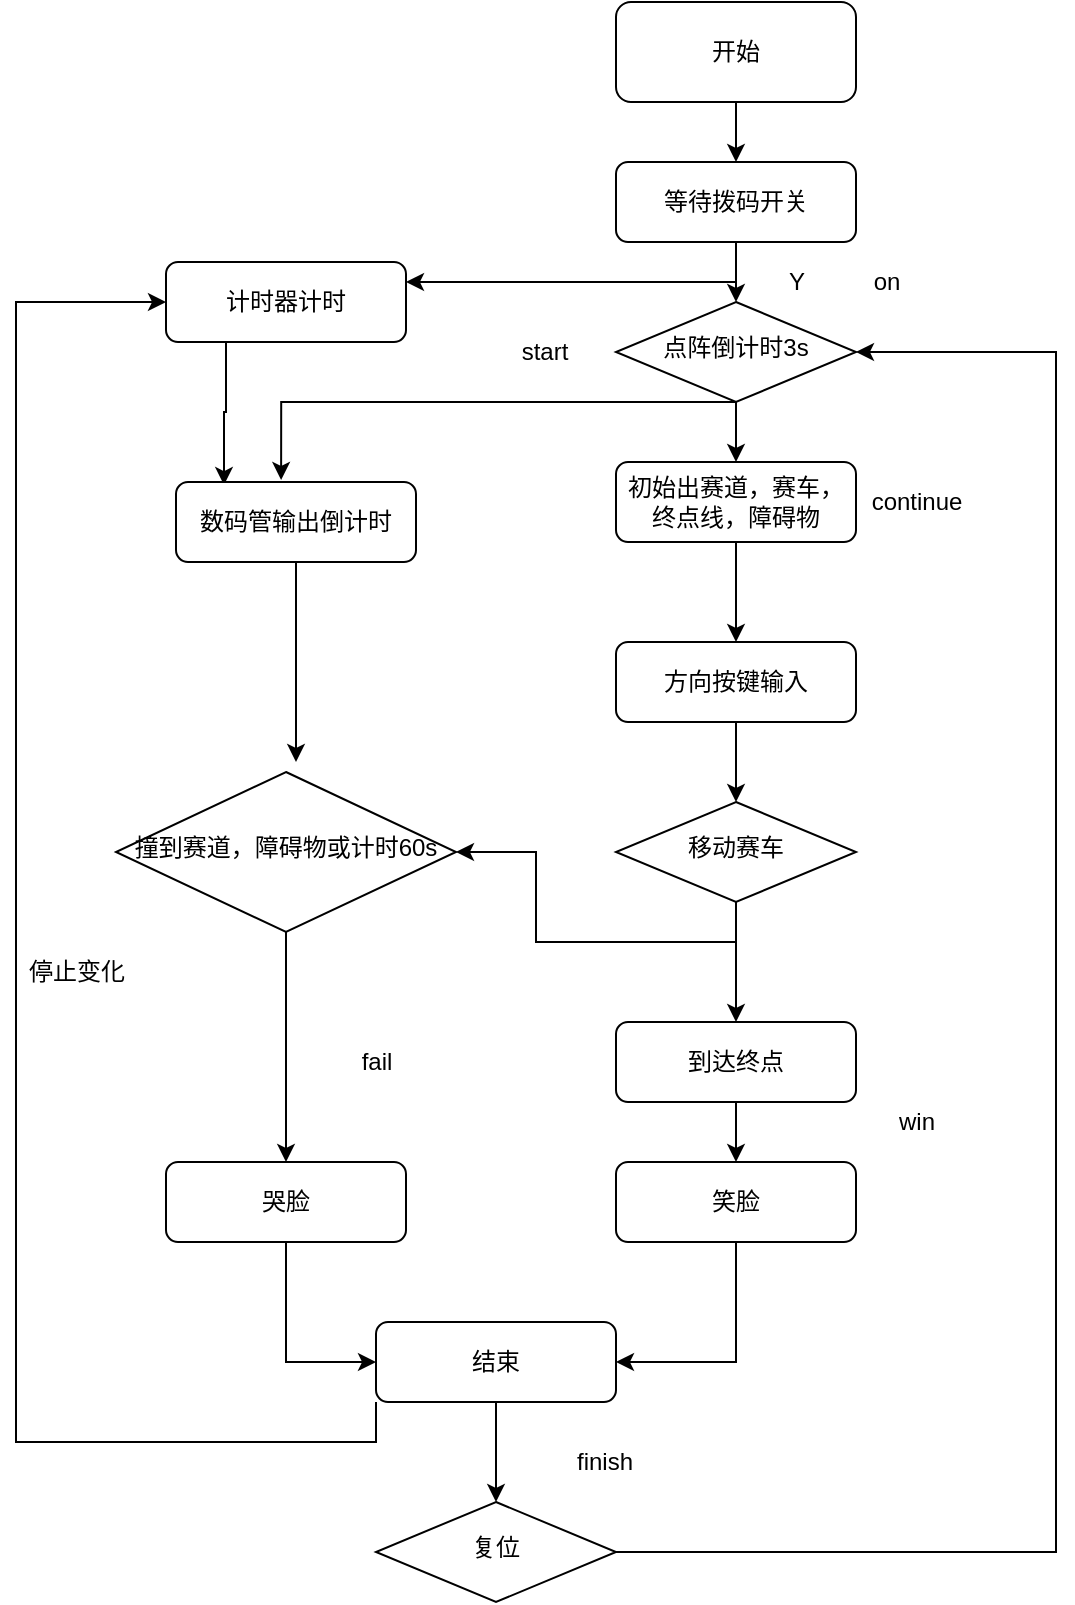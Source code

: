 <mxfile version="16.1.2" type="github">
  <diagram id="C5RBs43oDa-KdzZeNtuy" name="Page-1">
    <mxGraphModel dx="1460" dy="790" grid="1" gridSize="10" guides="1" tooltips="1" connect="1" arrows="1" fold="1" page="1" pageScale="1" pageWidth="827" pageHeight="1169" math="0" shadow="0">
      <root>
        <mxCell id="WIyWlLk6GJQsqaUBKTNV-0" />
        <mxCell id="WIyWlLk6GJQsqaUBKTNV-1" parent="WIyWlLk6GJQsqaUBKTNV-0" />
        <mxCell id="k_-u2dQbcrF-0tG2LLPN-20" value="" style="edgeStyle=orthogonalEdgeStyle;rounded=0;orthogonalLoop=1;jettySize=auto;html=1;" edge="1" parent="WIyWlLk6GJQsqaUBKTNV-1" source="k_-u2dQbcrF-0tG2LLPN-4" target="k_-u2dQbcrF-0tG2LLPN-9">
          <mxGeometry relative="1" as="geometry" />
        </mxCell>
        <mxCell id="k_-u2dQbcrF-0tG2LLPN-4" value="开始" style="rounded=1;whiteSpace=wrap;html=1;fontSize=12;glass=0;strokeWidth=1;shadow=0;" vertex="1" parent="WIyWlLk6GJQsqaUBKTNV-1">
          <mxGeometry x="400" y="100" width="120" height="50" as="geometry" />
        </mxCell>
        <mxCell id="k_-u2dQbcrF-0tG2LLPN-22" style="edgeStyle=orthogonalEdgeStyle;rounded=0;orthogonalLoop=1;jettySize=auto;html=1;exitX=0.5;exitY=1;exitDx=0;exitDy=0;entryX=0.5;entryY=0;entryDx=0;entryDy=0;" edge="1" parent="WIyWlLk6GJQsqaUBKTNV-1" source="k_-u2dQbcrF-0tG2LLPN-5" target="k_-u2dQbcrF-0tG2LLPN-6">
          <mxGeometry relative="1" as="geometry" />
        </mxCell>
        <mxCell id="k_-u2dQbcrF-0tG2LLPN-46" style="edgeStyle=orthogonalEdgeStyle;rounded=0;orthogonalLoop=1;jettySize=auto;html=1;exitX=0.5;exitY=1;exitDx=0;exitDy=0;entryX=0.438;entryY=-0.025;entryDx=0;entryDy=0;entryPerimeter=0;" edge="1" parent="WIyWlLk6GJQsqaUBKTNV-1" source="k_-u2dQbcrF-0tG2LLPN-5" target="k_-u2dQbcrF-0tG2LLPN-17">
          <mxGeometry relative="1" as="geometry">
            <Array as="points">
              <mxPoint x="233" y="300" />
            </Array>
          </mxGeometry>
        </mxCell>
        <mxCell id="k_-u2dQbcrF-0tG2LLPN-5" value="点阵倒计时3s" style="rhombus;whiteSpace=wrap;html=1;shadow=0;fontFamily=Helvetica;fontSize=12;align=center;strokeWidth=1;spacing=6;spacingTop=-4;" vertex="1" parent="WIyWlLk6GJQsqaUBKTNV-1">
          <mxGeometry x="400" y="250" width="120" height="50" as="geometry" />
        </mxCell>
        <mxCell id="k_-u2dQbcrF-0tG2LLPN-27" value="" style="edgeStyle=orthogonalEdgeStyle;rounded=0;orthogonalLoop=1;jettySize=auto;html=1;" edge="1" parent="WIyWlLk6GJQsqaUBKTNV-1" source="k_-u2dQbcrF-0tG2LLPN-6" target="k_-u2dQbcrF-0tG2LLPN-7">
          <mxGeometry relative="1" as="geometry" />
        </mxCell>
        <mxCell id="k_-u2dQbcrF-0tG2LLPN-6" value="初始出赛道，赛车，终点线，障碍物" style="rounded=1;whiteSpace=wrap;html=1;fontSize=12;glass=0;strokeWidth=1;shadow=0;" vertex="1" parent="WIyWlLk6GJQsqaUBKTNV-1">
          <mxGeometry x="400" y="330" width="120" height="40" as="geometry" />
        </mxCell>
        <mxCell id="k_-u2dQbcrF-0tG2LLPN-28" value="" style="edgeStyle=orthogonalEdgeStyle;rounded=0;orthogonalLoop=1;jettySize=auto;html=1;" edge="1" parent="WIyWlLk6GJQsqaUBKTNV-1" source="k_-u2dQbcrF-0tG2LLPN-7" target="k_-u2dQbcrF-0tG2LLPN-12">
          <mxGeometry relative="1" as="geometry" />
        </mxCell>
        <mxCell id="k_-u2dQbcrF-0tG2LLPN-7" value="方向按键输入" style="rounded=1;whiteSpace=wrap;html=1;fontSize=12;glass=0;strokeWidth=1;shadow=0;" vertex="1" parent="WIyWlLk6GJQsqaUBKTNV-1">
          <mxGeometry x="400" y="420" width="120" height="40" as="geometry" />
        </mxCell>
        <mxCell id="k_-u2dQbcrF-0tG2LLPN-32" style="edgeStyle=orthogonalEdgeStyle;rounded=0;orthogonalLoop=1;jettySize=auto;html=1;exitX=0.5;exitY=1;exitDx=0;exitDy=0;entryX=0.5;entryY=0;entryDx=0;entryDy=0;" edge="1" parent="WIyWlLk6GJQsqaUBKTNV-1" source="k_-u2dQbcrF-0tG2LLPN-8" target="k_-u2dQbcrF-0tG2LLPN-14">
          <mxGeometry relative="1" as="geometry" />
        </mxCell>
        <mxCell id="k_-u2dQbcrF-0tG2LLPN-8" value="到达终点" style="rounded=1;whiteSpace=wrap;html=1;fontSize=12;glass=0;strokeWidth=1;shadow=0;" vertex="1" parent="WIyWlLk6GJQsqaUBKTNV-1">
          <mxGeometry x="400" y="610" width="120" height="40" as="geometry" />
        </mxCell>
        <mxCell id="k_-u2dQbcrF-0tG2LLPN-21" style="edgeStyle=orthogonalEdgeStyle;rounded=0;orthogonalLoop=1;jettySize=auto;html=1;exitX=0.5;exitY=1;exitDx=0;exitDy=0;entryX=0.5;entryY=0;entryDx=0;entryDy=0;" edge="1" parent="WIyWlLk6GJQsqaUBKTNV-1" source="k_-u2dQbcrF-0tG2LLPN-9" target="k_-u2dQbcrF-0tG2LLPN-5">
          <mxGeometry relative="1" as="geometry" />
        </mxCell>
        <mxCell id="k_-u2dQbcrF-0tG2LLPN-47" style="edgeStyle=orthogonalEdgeStyle;rounded=0;orthogonalLoop=1;jettySize=auto;html=1;exitX=0.5;exitY=1;exitDx=0;exitDy=0;entryX=1;entryY=0.25;entryDx=0;entryDy=0;" edge="1" parent="WIyWlLk6GJQsqaUBKTNV-1" source="k_-u2dQbcrF-0tG2LLPN-9" target="k_-u2dQbcrF-0tG2LLPN-16">
          <mxGeometry relative="1" as="geometry" />
        </mxCell>
        <mxCell id="k_-u2dQbcrF-0tG2LLPN-9" value="等待拨码开关" style="rounded=1;whiteSpace=wrap;html=1;fontSize=12;glass=0;strokeWidth=1;shadow=0;" vertex="1" parent="WIyWlLk6GJQsqaUBKTNV-1">
          <mxGeometry x="400" y="180" width="120" height="40" as="geometry" />
        </mxCell>
        <mxCell id="k_-u2dQbcrF-0tG2LLPN-37" style="edgeStyle=orthogonalEdgeStyle;rounded=0;orthogonalLoop=1;jettySize=auto;html=1;exitX=0.5;exitY=1;exitDx=0;exitDy=0;" edge="1" parent="WIyWlLk6GJQsqaUBKTNV-1" source="k_-u2dQbcrF-0tG2LLPN-11" target="k_-u2dQbcrF-0tG2LLPN-15">
          <mxGeometry relative="1" as="geometry" />
        </mxCell>
        <mxCell id="k_-u2dQbcrF-0tG2LLPN-11" value="撞到赛道，障碍物或计时60s" style="rhombus;whiteSpace=wrap;html=1;shadow=0;fontFamily=Helvetica;fontSize=12;align=center;strokeWidth=1;spacing=6;spacingTop=-4;" vertex="1" parent="WIyWlLk6GJQsqaUBKTNV-1">
          <mxGeometry x="150" y="485" width="170" height="80" as="geometry" />
        </mxCell>
        <mxCell id="k_-u2dQbcrF-0tG2LLPN-31" style="edgeStyle=orthogonalEdgeStyle;rounded=0;orthogonalLoop=1;jettySize=auto;html=1;exitX=0.5;exitY=1;exitDx=0;exitDy=0;entryX=0.5;entryY=0;entryDx=0;entryDy=0;" edge="1" parent="WIyWlLk6GJQsqaUBKTNV-1" source="k_-u2dQbcrF-0tG2LLPN-12" target="k_-u2dQbcrF-0tG2LLPN-8">
          <mxGeometry relative="1" as="geometry" />
        </mxCell>
        <mxCell id="k_-u2dQbcrF-0tG2LLPN-36" style="edgeStyle=orthogonalEdgeStyle;rounded=0;orthogonalLoop=1;jettySize=auto;html=1;exitX=0.5;exitY=1;exitDx=0;exitDy=0;entryX=1;entryY=0.5;entryDx=0;entryDy=0;" edge="1" parent="WIyWlLk6GJQsqaUBKTNV-1" source="k_-u2dQbcrF-0tG2LLPN-12" target="k_-u2dQbcrF-0tG2LLPN-11">
          <mxGeometry relative="1" as="geometry" />
        </mxCell>
        <mxCell id="k_-u2dQbcrF-0tG2LLPN-12" value="移动赛车" style="rhombus;whiteSpace=wrap;html=1;shadow=0;fontFamily=Helvetica;fontSize=12;align=center;strokeWidth=1;spacing=6;spacingTop=-4;" vertex="1" parent="WIyWlLk6GJQsqaUBKTNV-1">
          <mxGeometry x="400" y="500" width="120" height="50" as="geometry" />
        </mxCell>
        <mxCell id="k_-u2dQbcrF-0tG2LLPN-51" style="edgeStyle=orthogonalEdgeStyle;rounded=0;orthogonalLoop=1;jettySize=auto;html=1;entryX=1;entryY=0.5;entryDx=0;entryDy=0;" edge="1" parent="WIyWlLk6GJQsqaUBKTNV-1" source="k_-u2dQbcrF-0tG2LLPN-13" target="k_-u2dQbcrF-0tG2LLPN-5">
          <mxGeometry relative="1" as="geometry">
            <mxPoint x="640" y="280" as="targetPoint" />
            <Array as="points">
              <mxPoint x="620" y="875" />
              <mxPoint x="620" y="275" />
            </Array>
          </mxGeometry>
        </mxCell>
        <mxCell id="k_-u2dQbcrF-0tG2LLPN-13" value="复位" style="rhombus;whiteSpace=wrap;html=1;shadow=0;fontFamily=Helvetica;fontSize=12;align=center;strokeWidth=1;spacing=6;spacingTop=-4;" vertex="1" parent="WIyWlLk6GJQsqaUBKTNV-1">
          <mxGeometry x="280" y="850" width="120" height="50" as="geometry" />
        </mxCell>
        <mxCell id="k_-u2dQbcrF-0tG2LLPN-39" style="edgeStyle=orthogonalEdgeStyle;rounded=0;orthogonalLoop=1;jettySize=auto;html=1;exitX=0.5;exitY=1;exitDx=0;exitDy=0;entryX=1;entryY=0.5;entryDx=0;entryDy=0;" edge="1" parent="WIyWlLk6GJQsqaUBKTNV-1" source="k_-u2dQbcrF-0tG2LLPN-14" target="k_-u2dQbcrF-0tG2LLPN-19">
          <mxGeometry relative="1" as="geometry" />
        </mxCell>
        <mxCell id="k_-u2dQbcrF-0tG2LLPN-14" value="笑脸" style="rounded=1;whiteSpace=wrap;html=1;fontSize=12;glass=0;strokeWidth=1;shadow=0;" vertex="1" parent="WIyWlLk6GJQsqaUBKTNV-1">
          <mxGeometry x="400" y="680" width="120" height="40" as="geometry" />
        </mxCell>
        <mxCell id="k_-u2dQbcrF-0tG2LLPN-38" style="edgeStyle=orthogonalEdgeStyle;rounded=0;orthogonalLoop=1;jettySize=auto;html=1;exitX=0.5;exitY=1;exitDx=0;exitDy=0;entryX=0;entryY=0.5;entryDx=0;entryDy=0;" edge="1" parent="WIyWlLk6GJQsqaUBKTNV-1" source="k_-u2dQbcrF-0tG2LLPN-15" target="k_-u2dQbcrF-0tG2LLPN-19">
          <mxGeometry relative="1" as="geometry" />
        </mxCell>
        <mxCell id="k_-u2dQbcrF-0tG2LLPN-15" value="哭脸" style="rounded=1;whiteSpace=wrap;html=1;fontSize=12;glass=0;strokeWidth=1;shadow=0;" vertex="1" parent="WIyWlLk6GJQsqaUBKTNV-1">
          <mxGeometry x="175" y="680" width="120" height="40" as="geometry" />
        </mxCell>
        <mxCell id="k_-u2dQbcrF-0tG2LLPN-48" style="edgeStyle=orthogonalEdgeStyle;rounded=0;orthogonalLoop=1;jettySize=auto;html=1;exitX=0.25;exitY=1;exitDx=0;exitDy=0;entryX=0.2;entryY=0.038;entryDx=0;entryDy=0;entryPerimeter=0;" edge="1" parent="WIyWlLk6GJQsqaUBKTNV-1" source="k_-u2dQbcrF-0tG2LLPN-16" target="k_-u2dQbcrF-0tG2LLPN-17">
          <mxGeometry relative="1" as="geometry" />
        </mxCell>
        <mxCell id="k_-u2dQbcrF-0tG2LLPN-16" value="计时器计时" style="rounded=1;whiteSpace=wrap;html=1;fontSize=12;glass=0;strokeWidth=1;shadow=0;" vertex="1" parent="WIyWlLk6GJQsqaUBKTNV-1">
          <mxGeometry x="175" y="230" width="120" height="40" as="geometry" />
        </mxCell>
        <mxCell id="k_-u2dQbcrF-0tG2LLPN-44" style="edgeStyle=orthogonalEdgeStyle;rounded=0;orthogonalLoop=1;jettySize=auto;html=1;exitX=0.5;exitY=1;exitDx=0;exitDy=0;" edge="1" parent="WIyWlLk6GJQsqaUBKTNV-1" source="k_-u2dQbcrF-0tG2LLPN-17">
          <mxGeometry relative="1" as="geometry">
            <mxPoint x="240" y="480" as="targetPoint" />
          </mxGeometry>
        </mxCell>
        <mxCell id="k_-u2dQbcrF-0tG2LLPN-17" value="数码管输出倒计时" style="rounded=1;whiteSpace=wrap;html=1;fontSize=12;glass=0;strokeWidth=1;shadow=0;" vertex="1" parent="WIyWlLk6GJQsqaUBKTNV-1">
          <mxGeometry x="180" y="340" width="120" height="40" as="geometry" />
        </mxCell>
        <mxCell id="k_-u2dQbcrF-0tG2LLPN-40" style="edgeStyle=orthogonalEdgeStyle;rounded=0;orthogonalLoop=1;jettySize=auto;html=1;exitX=0.5;exitY=1;exitDx=0;exitDy=0;" edge="1" parent="WIyWlLk6GJQsqaUBKTNV-1" source="k_-u2dQbcrF-0tG2LLPN-19" target="k_-u2dQbcrF-0tG2LLPN-13">
          <mxGeometry relative="1" as="geometry" />
        </mxCell>
        <mxCell id="k_-u2dQbcrF-0tG2LLPN-49" style="edgeStyle=orthogonalEdgeStyle;rounded=0;orthogonalLoop=1;jettySize=auto;html=1;exitX=0;exitY=1;exitDx=0;exitDy=0;entryX=0;entryY=0.5;entryDx=0;entryDy=0;" edge="1" parent="WIyWlLk6GJQsqaUBKTNV-1" source="k_-u2dQbcrF-0tG2LLPN-19" target="k_-u2dQbcrF-0tG2LLPN-16">
          <mxGeometry relative="1" as="geometry">
            <Array as="points">
              <mxPoint x="280" y="820" />
              <mxPoint x="100" y="820" />
              <mxPoint x="100" y="250" />
            </Array>
          </mxGeometry>
        </mxCell>
        <mxCell id="k_-u2dQbcrF-0tG2LLPN-19" value="结束" style="rounded=1;whiteSpace=wrap;html=1;fontSize=12;glass=0;strokeWidth=1;shadow=0;" vertex="1" parent="WIyWlLk6GJQsqaUBKTNV-1">
          <mxGeometry x="280" y="760" width="120" height="40" as="geometry" />
        </mxCell>
        <mxCell id="k_-u2dQbcrF-0tG2LLPN-25" value="Y" style="text;html=1;align=center;verticalAlign=middle;resizable=0;points=[];autosize=1;strokeColor=none;fillColor=none;" vertex="1" parent="WIyWlLk6GJQsqaUBKTNV-1">
          <mxGeometry x="480" y="230" width="20" height="20" as="geometry" />
        </mxCell>
        <mxCell id="k_-u2dQbcrF-0tG2LLPN-26" value="continue" style="text;html=1;align=center;verticalAlign=middle;resizable=0;points=[];autosize=1;strokeColor=none;fillColor=none;" vertex="1" parent="WIyWlLk6GJQsqaUBKTNV-1">
          <mxGeometry x="520" y="340" width="60" height="20" as="geometry" />
        </mxCell>
        <mxCell id="k_-u2dQbcrF-0tG2LLPN-41" value="fail" style="text;html=1;align=center;verticalAlign=middle;resizable=0;points=[];autosize=1;strokeColor=none;fillColor=none;" vertex="1" parent="WIyWlLk6GJQsqaUBKTNV-1">
          <mxGeometry x="265" y="620" width="30" height="20" as="geometry" />
        </mxCell>
        <mxCell id="k_-u2dQbcrF-0tG2LLPN-42" value="win" style="text;html=1;align=center;verticalAlign=middle;resizable=0;points=[];autosize=1;strokeColor=none;fillColor=none;" vertex="1" parent="WIyWlLk6GJQsqaUBKTNV-1">
          <mxGeometry x="535" y="650" width="30" height="20" as="geometry" />
        </mxCell>
        <mxCell id="k_-u2dQbcrF-0tG2LLPN-43" value="finish" style="text;html=1;align=center;verticalAlign=middle;resizable=0;points=[];autosize=1;strokeColor=none;fillColor=none;" vertex="1" parent="WIyWlLk6GJQsqaUBKTNV-1">
          <mxGeometry x="374" y="820" width="40" height="20" as="geometry" />
        </mxCell>
        <mxCell id="k_-u2dQbcrF-0tG2LLPN-50" value="停止变化" style="text;html=1;align=center;verticalAlign=middle;resizable=0;points=[];autosize=1;strokeColor=none;fillColor=none;" vertex="1" parent="WIyWlLk6GJQsqaUBKTNV-1">
          <mxGeometry x="100" y="575" width="60" height="20" as="geometry" />
        </mxCell>
        <mxCell id="k_-u2dQbcrF-0tG2LLPN-52" value="on" style="text;html=1;align=center;verticalAlign=middle;resizable=0;points=[];autosize=1;strokeColor=none;fillColor=none;" vertex="1" parent="WIyWlLk6GJQsqaUBKTNV-1">
          <mxGeometry x="520" y="230" width="30" height="20" as="geometry" />
        </mxCell>
        <mxCell id="k_-u2dQbcrF-0tG2LLPN-53" value="start" style="text;html=1;align=center;verticalAlign=middle;resizable=0;points=[];autosize=1;strokeColor=none;fillColor=none;" vertex="1" parent="WIyWlLk6GJQsqaUBKTNV-1">
          <mxGeometry x="344" y="265" width="40" height="20" as="geometry" />
        </mxCell>
      </root>
    </mxGraphModel>
  </diagram>
</mxfile>
